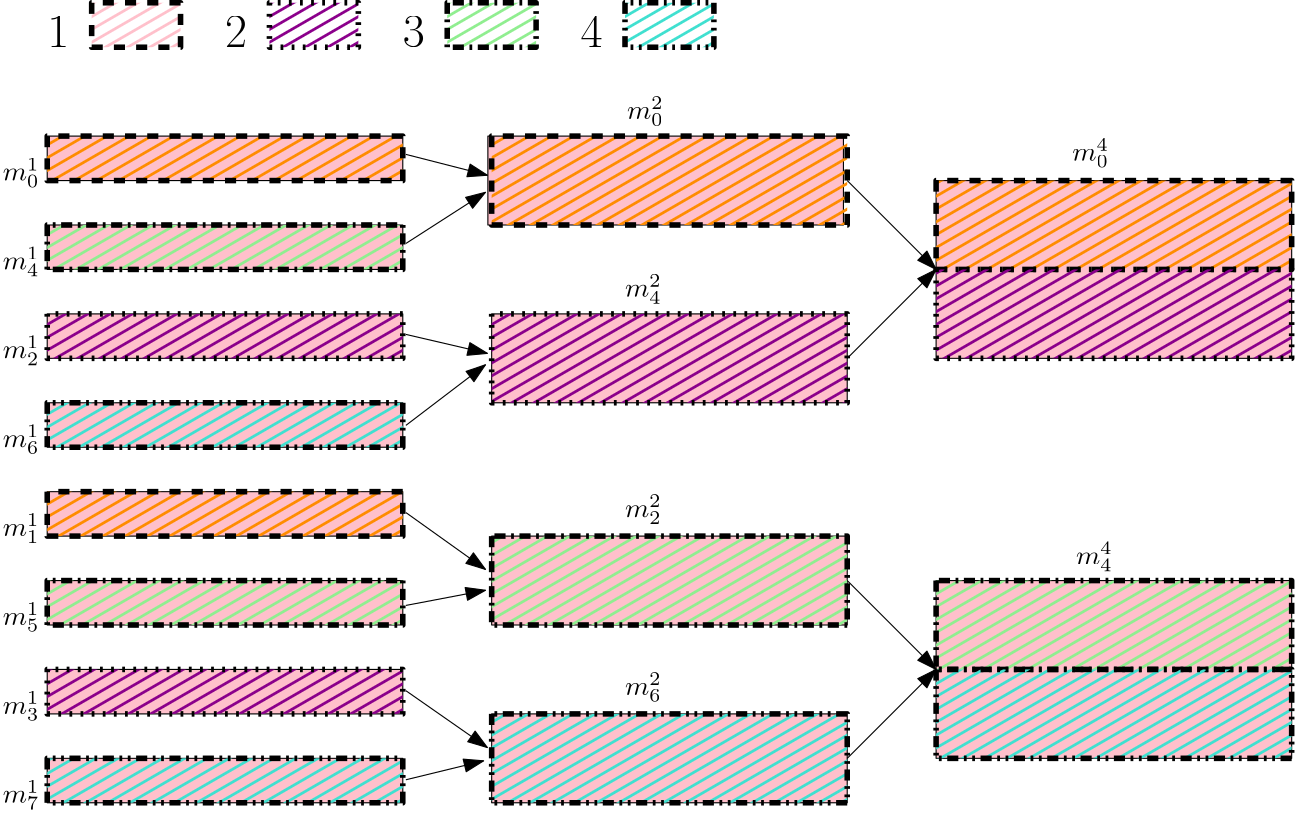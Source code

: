<?xml version="1.0"?>
<!DOCTYPE ipe SYSTEM "ipe.dtd">
<ipe version="70206" creator="Ipe 7.2.7">
<info created="D:20210514173027" modified="D:20210515101223"/>
<ipestyle name="basic">
<symbol name="arrow/arc(spx)">
<path stroke="sym-stroke" fill="sym-stroke" pen="sym-pen">
0 0 m
-1 0.333 l
-1 -0.333 l
h
</path>
</symbol>
<symbol name="arrow/farc(spx)">
<path stroke="sym-stroke" fill="white" pen="sym-pen">
0 0 m
-1 0.333 l
-1 -0.333 l
h
</path>
</symbol>
<symbol name="arrow/ptarc(spx)">
<path stroke="sym-stroke" fill="sym-stroke" pen="sym-pen">
0 0 m
-1 0.333 l
-0.8 0 l
-1 -0.333 l
h
</path>
</symbol>
<symbol name="arrow/fptarc(spx)">
<path stroke="sym-stroke" fill="white" pen="sym-pen">
0 0 m
-1 0.333 l
-0.8 0 l
-1 -0.333 l
h
</path>
</symbol>
<symbol name="mark/circle(sx)" transformations="translations">
<path fill="sym-stroke">
0.6 0 0 0.6 0 0 e
0.4 0 0 0.4 0 0 e
</path>
</symbol>
<symbol name="mark/disk(sx)" transformations="translations">
<path fill="sym-stroke">
0.6 0 0 0.6 0 0 e
</path>
</symbol>
<symbol name="mark/fdisk(sfx)" transformations="translations">
<group>
<path fill="sym-fill">
0.5 0 0 0.5 0 0 e
</path>
<path fill="sym-stroke" fillrule="eofill">
0.6 0 0 0.6 0 0 e
0.4 0 0 0.4 0 0 e
</path>
</group>
</symbol>
<symbol name="mark/box(sx)" transformations="translations">
<path fill="sym-stroke" fillrule="eofill">
-0.6 -0.6 m
0.6 -0.6 l
0.6 0.6 l
-0.6 0.6 l
h
-0.4 -0.4 m
0.4 -0.4 l
0.4 0.4 l
-0.4 0.4 l
h
</path>
</symbol>
<symbol name="mark/square(sx)" transformations="translations">
<path fill="sym-stroke">
-0.6 -0.6 m
0.6 -0.6 l
0.6 0.6 l
-0.6 0.6 l
h
</path>
</symbol>
<symbol name="mark/fsquare(sfx)" transformations="translations">
<group>
<path fill="sym-fill">
-0.5 -0.5 m
0.5 -0.5 l
0.5 0.5 l
-0.5 0.5 l
h
</path>
<path fill="sym-stroke" fillrule="eofill">
-0.6 -0.6 m
0.6 -0.6 l
0.6 0.6 l
-0.6 0.6 l
h
-0.4 -0.4 m
0.4 -0.4 l
0.4 0.4 l
-0.4 0.4 l
h
</path>
</group>
</symbol>
<symbol name="mark/cross(sx)" transformations="translations">
<group>
<path fill="sym-stroke">
-0.43 -0.57 m
0.57 0.43 l
0.43 0.57 l
-0.57 -0.43 l
h
</path>
<path fill="sym-stroke">
-0.43 0.57 m
0.57 -0.43 l
0.43 -0.57 l
-0.57 0.43 l
h
</path>
</group>
</symbol>
<symbol name="arrow/fnormal(spx)">
<path stroke="sym-stroke" fill="white" pen="sym-pen">
0 0 m
-1 0.333 l
-1 -0.333 l
h
</path>
</symbol>
<symbol name="arrow/pointed(spx)">
<path stroke="sym-stroke" fill="sym-stroke" pen="sym-pen">
0 0 m
-1 0.333 l
-0.8 0 l
-1 -0.333 l
h
</path>
</symbol>
<symbol name="arrow/fpointed(spx)">
<path stroke="sym-stroke" fill="white" pen="sym-pen">
0 0 m
-1 0.333 l
-0.8 0 l
-1 -0.333 l
h
</path>
</symbol>
<symbol name="arrow/linear(spx)">
<path stroke="sym-stroke" pen="sym-pen">
-1 0.333 m
0 0 l
-1 -0.333 l
</path>
</symbol>
<symbol name="arrow/fdouble(spx)">
<path stroke="sym-stroke" fill="white" pen="sym-pen">
0 0 m
-1 0.333 l
-1 -0.333 l
h
-1 0 m
-2 0.333 l
-2 -0.333 l
h
</path>
</symbol>
<symbol name="arrow/double(spx)">
<path stroke="sym-stroke" fill="sym-stroke" pen="sym-pen">
0 0 m
-1 0.333 l
-1 -0.333 l
h
-1 0 m
-2 0.333 l
-2 -0.333 l
h
</path>
</symbol>
<pen name="heavier" value="0.8"/>
<pen name="fat" value="1.2"/>
<pen name="ultrafat" value="2"/>
<symbolsize name="large" value="5"/>
<symbolsize name="small" value="2"/>
<symbolsize name="tiny" value="1.1"/>
<arrowsize name="large" value="10"/>
<arrowsize name="small" value="5"/>
<arrowsize name="tiny" value="3"/>
<color name="red" value="1 0 0"/>
<color name="green" value="0 1 0"/>
<color name="blue" value="0 0 1"/>
<color name="yellow" value="1 1 0"/>
<color name="orange" value="1 0.647 0"/>
<color name="gold" value="1 0.843 0"/>
<color name="purple" value="0.627 0.125 0.941"/>
<color name="gray" value="0.745"/>
<color name="brown" value="0.647 0.165 0.165"/>
<color name="navy" value="0 0 0.502"/>
<color name="pink" value="1 0.753 0.796"/>
<color name="seagreen" value="0.18 0.545 0.341"/>
<color name="turquoise" value="0.251 0.878 0.816"/>
<color name="violet" value="0.933 0.51 0.933"/>
<color name="darkblue" value="0 0 0.545"/>
<color name="darkcyan" value="0 0.545 0.545"/>
<color name="darkgray" value="0.663"/>
<color name="darkgreen" value="0 0.392 0"/>
<color name="darkmagenta" value="0.545 0 0.545"/>
<color name="darkorange" value="1 0.549 0"/>
<color name="darkred" value="0.545 0 0"/>
<color name="lightblue" value="0.678 0.847 0.902"/>
<color name="lightcyan" value="0.878 1 1"/>
<color name="lightgray" value="0.827"/>
<color name="lightgreen" value="0.565 0.933 0.565"/>
<color name="lightyellow" value="1 1 0.878"/>
<dashstyle name="dashed" value="[4] 0"/>
<dashstyle name="dotted" value="[1 3] 0"/>
<dashstyle name="dash dotted" value="[4 2 1 2] 0"/>
<dashstyle name="dash dot dotted" value="[4 2 1 2 1 2] 0"/>
<textsize name="large" value="\large"/>
<textsize name="Large" value="\Large"/>
<textsize name="LARGE" value="\LARGE"/>
<textsize name="huge" value="\huge"/>
<textsize name="Huge" value="\Huge"/>
<textsize name="small" value="\small"/>
<textsize name="footnote" value="\footnotesize"/>
<textsize name="tiny" value="\tiny"/>
<textstyle name="center" begin="\begin{center}" end="\end{center}"/>
<textstyle name="itemize" begin="\begin{itemize}" end="\end{itemize}"/>
<textstyle name="item" begin="\begin{itemize}\item{}" end="\end{itemize}"/>
<gridsize name="4 pts" value="4"/>
<gridsize name="8 pts (~3 mm)" value="8"/>
<gridsize name="16 pts (~6 mm)" value="16"/>
<gridsize name="32 pts (~12 mm)" value="32"/>
<gridsize name="10 pts (~3.5 mm)" value="10"/>
<gridsize name="20 pts (~7 mm)" value="20"/>
<gridsize name="14 pts (~5 mm)" value="14"/>
<gridsize name="28 pts (~10 mm)" value="28"/>
<gridsize name="56 pts (~20 mm)" value="56"/>
<anglesize name="90 deg" value="90"/>
<anglesize name="60 deg" value="60"/>
<anglesize name="45 deg" value="45"/>
<anglesize name="30 deg" value="30"/>
<anglesize name="22.5 deg" value="22.5"/>
<opacity name="10%" value="0.1"/>
<opacity name="30%" value="0.3"/>
<opacity name="50%" value="0.5"/>
<opacity name="75%" value="0.75"/>
<tiling name="falling" angle="-60" step="4" width="1"/>
<tiling name="rising" angle="30" step="4" width="1"/>
</ipestyle>
<page>
<layer name="alpha"/>
<view layers="alpha" active="alpha"/>
<path layer="alpha" stroke="black" fill="pink">
64 752 m
64 736 l
192 736 l
192 752 l
h
</path>
<path stroke="black" fill="pink">
64 720 m
64 704 l
192 704 l
192 720 l
h
</path>
<path stroke="black" fill="pink">
64 688 m
64 672 l
192 672 l
192 688 l
h
</path>
<path stroke="black" fill="pink">
64 656 m
64 640 l
192 640 l
192 656 l
h
</path>
<path matrix="1 0 0 1 0 -128" stroke="black" fill="pink">
64 752 m
64 736 l
192 736 l
192 752 l
h
</path>
<path matrix="1 0 0 1 0 -128" stroke="black" fill="pink">
64 720 m
64 704 l
192 704 l
192 720 l
h
</path>
<path matrix="1 0 0 1 0 -128" stroke="black" fill="pink">
64 688 m
64 672 l
192 672 l
192 688 l
h
</path>
<path matrix="1 0 0 1 0 -128" stroke="black" fill="pink">
64 656 m
64 640 l
192 640 l
192 656 l
h
</path>
<path matrix="1 0 0 1 -1.36446 0" stroke="black" fill="pink">
224 752 m
224 720 l
352 720 l
352 752 l
h
</path>
<path stroke="black" fill="pink">
224 688 m
224 656 l
352 656 l
352 688 l
h
</path>
<path stroke="black" fill="pink">
224 512 m
224 544 l
352 544 l
352 512 l
h
</path>
<path stroke="black" fill="pink">
224 576 m
224 608 l
352 608 l
352 576 l
h
</path>
<path stroke="black" arrow="normal/normal">
193.118 745.417 m
222.454 737.913 l
</path>
<path stroke="black" arrow="normal/normal">
193.118 713.353 m
221.772 731.773 l
</path>
<path stroke="black" arrow="normal/normal">
193.118 680.605 m
222.454 673.783 l
</path>
<path stroke="black" arrow="normal/normal">
193.118 647.858 m
221.772 669.69 l
</path>
<path stroke="black" arrow="normal/normal">
193.118 616.476 m
221.772 596.009 l
</path>
<path stroke="black" arrow="normal/normal">
193.118 583.046 m
221.772 588.504 l
</path>
<path stroke="black" arrow="normal/normal">
193.118 552.346 m
222.454 531.879 l
</path>
<path stroke="black" arrow="normal/normal">
193.118 520.281 m
221.09 527.103 l
</path>
<path stroke="black" fill="pink" dash="dashed" pen="ultrafat" tiling="rising">
80 800 m
80 784 l
112 784 l
112 800 l
h
</path>
<path stroke="black" fill="darkmagenta" dash="dotted" pen="ultrafat" tiling="rising">
144 800 m
144 784 l
176 784 l
176 800 l
h
</path>
<path stroke="black" fill="lightgreen" dash="dash dotted" pen="ultrafat" tiling="rising">
208 800 m
208 784 l
240 784 l
240 800 l
h
</path>
<path stroke="black" fill="turquoise" dash="dash dot dotted" pen="ultrafat" tiling="rising">
272 800 m
272 784 l
304 784 l
304 800 l
h
</path>
<path stroke="black" fill="darkorange" dash="dashed" pen="ultrafat" tiling="rising">
64 752 m
64 736 l
192 736 l
192 752 l
h
</path>
<path matrix="1 0 0 1 0 -96" stroke="black" fill="darkorange" dash="dashed" pen="ultrafat" tiling="rising">
64 720 m
64 704 l
192 704 l
192 720 l
h
</path>
<path stroke="black" fill="darkmagenta" dash="dotted" pen="ultrafat" tiling="rising">
64 688 m
64 672 l
192 672 l
192 688 l
h
</path>
<path matrix="1 0 0 1 0 -96" stroke="black" fill="darkmagenta" dash="dotted" pen="ultrafat" tiling="rising">
64 656 m
64 640 l
192 640 l
192 656 l
h
</path>
<path matrix="1 0 0 1 0 96" stroke="black" fill="lightgreen" dash="dash dotted" pen="ultrafat" tiling="rising">
64 624 m
64 608 l
192 608 l
192 624 l
h
</path>
<path stroke="black" fill="lightgreen" dash="dash dotted" pen="ultrafat" tiling="rising">
64 592 m
64 576 l
192 576 l
192 592 l
h
</path>
<path matrix="1 0 0 1 0 96" stroke="black" fill="turquoise" dash="dash dot dotted" pen="ultrafat" tiling="rising">
64 560 m
64 544 l
192 544 l
192 560 l
h
</path>
<path matrix="1 0 0 1 0 -32" stroke="black" fill="turquoise" dash="dash dot dotted" pen="ultrafat" tiling="rising">
64 560 m
64 544 l
192 544 l
192 560 l
h
</path>
<path stroke="black" fill="darkorange" dash="dashed" pen="ultrafat" tiling="rising">
224 752 m
224 720 l
352 720 l
352 752 l
h
</path>
<path stroke="black" fill="darkmagenta" dash="dotted" pen="ultrafat" tiling="rising">
224 688 m
224 656 l
352 656 l
352 688 l
h
</path>
<path stroke="black" fill="lightgreen" dash="dash dotted" pen="ultrafat" tiling="rising">
224 608 m
224 576 l
352 576 l
352 608 l
h
</path>
<path stroke="black" fill="turquoise" dash="dash dot dotted" pen="ultrafat" tiling="rising">
224 544 m
224 512 l
352 512 l
352 544 l
h
</path>
<path stroke="black" fill="pink">
384 736 m
384 672 l
512 672 l
512 736 l
h
</path>
<path stroke="black" fill="pink">
384 592 m
384 528 l
512 528 l
512 592 l
h
</path>
<path matrix="1 0 0 1 160 -16" stroke="black" fill="darkorange" dash="dashed" pen="ultrafat" tiling="rising">
224 752 m
224 720 l
352 720 l
352 752 l
h
</path>
<path matrix="1 0 0 1 160 16" stroke="black" fill="darkmagenta" dash="dotted" pen="ultrafat" tiling="rising">
224 688 m
224 656 l
352 656 l
352 688 l
h
</path>
<path matrix="1 0 0 1 160 -16" stroke="black" fill="lightgreen" dash="dash dotted" pen="ultrafat" tiling="rising">
224 608 m
224 576 l
352 576 l
352 608 l
h
</path>
<path matrix="1 0 0 1 160 16" stroke="black" fill="turquoise" dash="dash dot dotted" pen="ultrafat" tiling="rising">
224 544 m
224 512 l
352 512 l
352 544 l
h
</path>
<path stroke="black" arrow="normal/normal">
352 736 m
384 704 l
</path>
<path stroke="black" arrow="normal/normal">
352 672 m
384 704 l
</path>
<path stroke="black" arrow="normal/normal">
352 592 m
384 560 l
</path>
<path stroke="black" arrow="normal/normal">
352 528 m
384 560 l
</path>
<text matrix="1 0 0 1 0 -16" transformations="translations" pos="48 752" stroke="black" type="label" width="13.217" height="8.112" depth="2.47" valign="baseline" style="math">m_0^1</text>
<text transformations="translations" pos="48 704" stroke="black" type="label" width="13.217" height="8.112" depth="2.47" valign="baseline" style="math">m_4^1</text>
<text transformations="translations" pos="48 672" stroke="black" type="label" width="13.217" height="8.112" depth="2.47" valign="baseline" style="math">m_2^1</text>
<text transformations="translations" pos="48 640" stroke="black" type="label" width="13.217" height="8.112" depth="2.47" valign="baseline" style="math">m_6^1</text>
<text transformations="translations" pos="48 608" stroke="black" type="label" width="13.217" height="8.112" depth="2.47" valign="baseline" style="math">m_1^1</text>
<text transformations="translations" pos="48 576" stroke="black" type="label" width="13.217" height="8.112" depth="2.47" valign="baseline" style="math">m_5^1</text>
<text transformations="translations" pos="48 544" stroke="black" type="label" width="13.217" height="8.112" depth="2.47" valign="baseline" style="math">m_3^1</text>
<text transformations="translations" pos="48 512" stroke="black" type="label" width="13.217" height="8.112" depth="2.47" valign="baseline" style="math">m_7^1</text>
<text matrix="1 0 0 1 0.682232 6.14009" transformations="translations" pos="272 752" stroke="black" type="label" width="13.217" height="8.112" depth="2.47" valign="baseline" style="math">m_0^2</text>
<text matrix="1 0 0 1 0 6.14009" transformations="translations" pos="272 688" stroke="black" type="label" width="13.217" height="8.112" depth="2.47" valign="baseline" style="math">m_4^2</text>
<text matrix="1 0 0 1 0 6.82232" transformations="translations" pos="272 608" stroke="black" type="label" width="13.217" height="8.112" depth="2.47" valign="baseline" style="math">m_2^2</text>
<text matrix="1 0 0 1 0 6.82232" transformations="translations" pos="272 544" stroke="black" type="label" width="13.217" height="8.112" depth="2.47" valign="baseline" style="math">m_6^2</text>
<text matrix="1 0 0 1 161.007 -8.86879" transformations="translations" pos="272 752" stroke="black" type="label" width="13.217" height="8.112" depth="2.47" valign="baseline" style="math">m_0^4</text>
<text matrix="1 0 0 1 162.371 -154.184" transformations="translations" pos="272 752" stroke="black" type="label" width="13.217" height="8.112" depth="2.47" valign="baseline" style="math">m_4^4</text>
<text transformations="translations" pos="64 784" stroke="black" type="label" width="7.895" height="11.097" depth="0" valign="baseline" size="LARGE">1</text>
<text transformations="translations" pos="128 784" stroke="black" type="label" width="7.895" height="11.097" depth="0" valign="baseline" size="LARGE">2</text>
<text transformations="translations" pos="192 784" stroke="black" type="label" width="7.895" height="11.097" depth="0" valign="baseline" size="LARGE">3</text>
<text transformations="translations" pos="256 784" stroke="black" type="label" width="7.895" height="11.097" depth="0" valign="baseline" size="LARGE">4</text>
</page>
</ipe>

